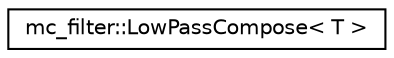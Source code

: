 digraph "Graphical Class Hierarchy"
{
 // INTERACTIVE_SVG=YES
 // LATEX_PDF_SIZE
  edge [fontname="Helvetica",fontsize="10",labelfontname="Helvetica",labelfontsize="10"];
  node [fontname="Helvetica",fontsize="10",shape=record];
  rankdir="LR";
  Node0 [label="mc_filter::LowPassCompose\< T \>",height=0.2,width=0.4,color="black", fillcolor="white", style="filled",URL="$structmc__filter_1_1LowPassCompose.html",tooltip=" "];
}
